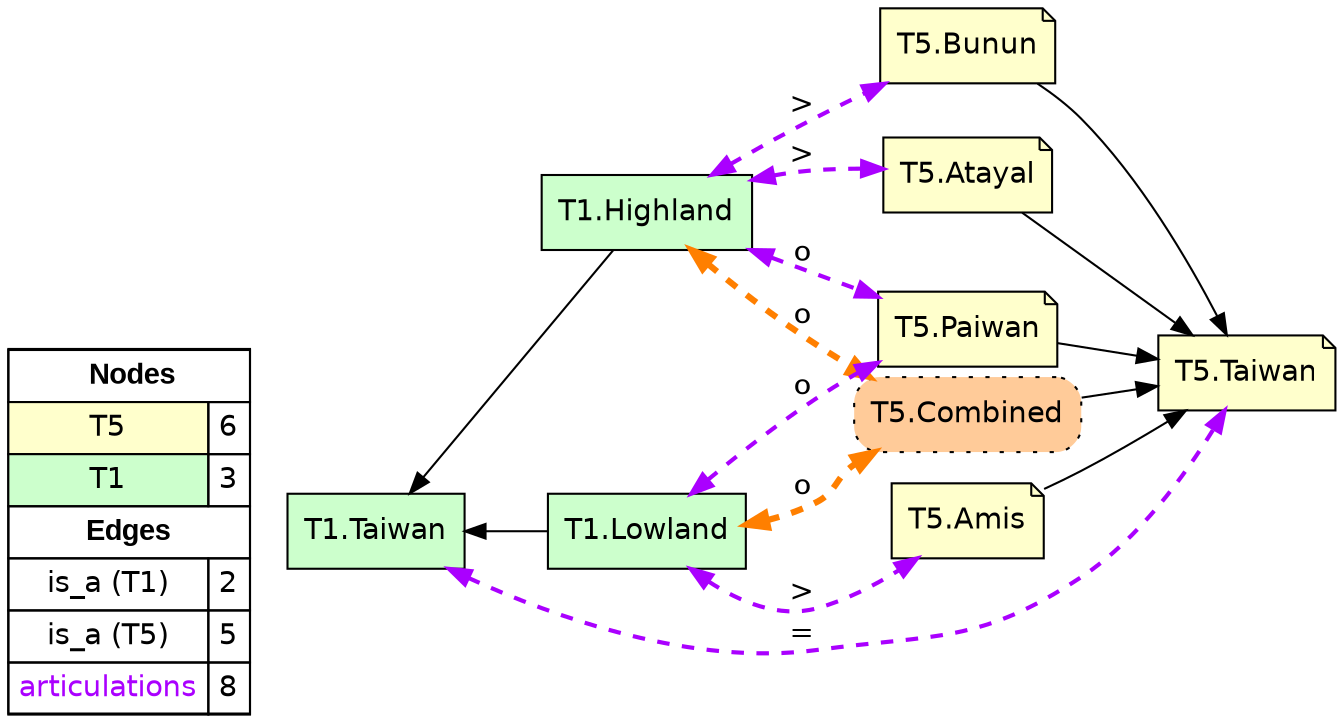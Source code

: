 digraph{
rankdir=LR
node[shape=circle style=filled fillcolor="#FFFFFF"] 
node[shape=note style=filled fillcolor="#FFFFCC" fontname="helvetica"] 
"T5.Taiwan"
"T5.Bunun"
"T5.Amis"
"T5.Paiwan"
"T5.Atayal"

node[shape=box style="filled,rounded,dotted" fillcolor="#FFCB99" fontname="helvetica"] 
"T5.Combined"


node[shape=circle style=filled fillcolor="#FFFFFF"] 
node[shape=box style=filled fillcolor="#CCFFCC" fontname="helvetica"] 
"T1.Highland"
"T1.Lowland"
"T1.Taiwan"
edge[style=solid color="#000000" constraint=true penwidth=1 dir=forward]
edge[style=solid color="#000000" constraint=true penwidth=1 dir=forward]
"T1.Taiwan" -> "T1.Lowland" [dir=back]
"T1.Taiwan" -> "T1.Highland" [dir=back]
edge[style=solid color="#000000" constraint=true penwidth=1 dir=forward]
edge[style=solid color="#000000" constraint=true penwidth=1 dir=forward]
"T5.Combined" -> "T5.Taiwan"
"T5.Atayal" -> "T5.Taiwan"
"T5.Paiwan" -> "T5.Taiwan"
"T5.Amis" -> "T5.Taiwan"
"T5.Bunun" -> "T5.Taiwan"
edge[style=solid color="#000000" constraint=true penwidth=1 dir=forward]
edge[style=dashed color="#AA00FF" constraint=true penwidth=2 dir=both]
"T1.Taiwan" -> "T5.Taiwan" [label="="]
"T1.Lowland" -> "T5.Amis" [label=">"]
"T1.Highland" -> "T5.Bunun" [label=">"]
"T1.Highland" -> "T5.Atayal" [label=">"]
"T1.Highland" -> "T5.Paiwan" [label="o"]
"T1.Lowland" -> "T5.Paiwan" [label="o"]

edge[arrowhead=normal style=dashed color="#FF7F00" constraint=true penwidth=3]
"T1.Highland" -> "T5.Combined" [label="o"]
"T1.Lowland" -> "T5.Combined" [label="o"]


node[shape=box] 
{rank=source Legend [fillcolor= white margin=0 label=< 
 <TABLE BORDER="0" CELLBORDER="1" CELLSPACING="0" CELLPADDING="4"> 
<TR> <TD COLSPAN="2"><font face="Arial Black"> Nodes</font></TD> </TR> 
<TR> 
 <TD bgcolor="#FFFFCC" fontname="helvetica">T5</TD> 
 <TD>6</TD> 
 </TR> 
<TR> 
 <TD bgcolor="#CCFFCC" fontname="helvetica">T1</TD> 
 <TD>3</TD> 
 </TR> 
<TR> <TD COLSPAN="2"><font face = "Arial Black"> Edges </font></TD> </TR> 
<TR> 
 <TD><font color ="#000000">is_a (T1)</font></TD><TD>2</TD>
</TR>
<TR> 
 <TD><font color ="#000000">is_a (T5)</font></TD><TD>5</TD>
</TR>
<TR> 
 <TD><font color ="#AA00FF">articulations</font></TD><TD>8</TD>
</TR>
</TABLE> 
 >] } 
}